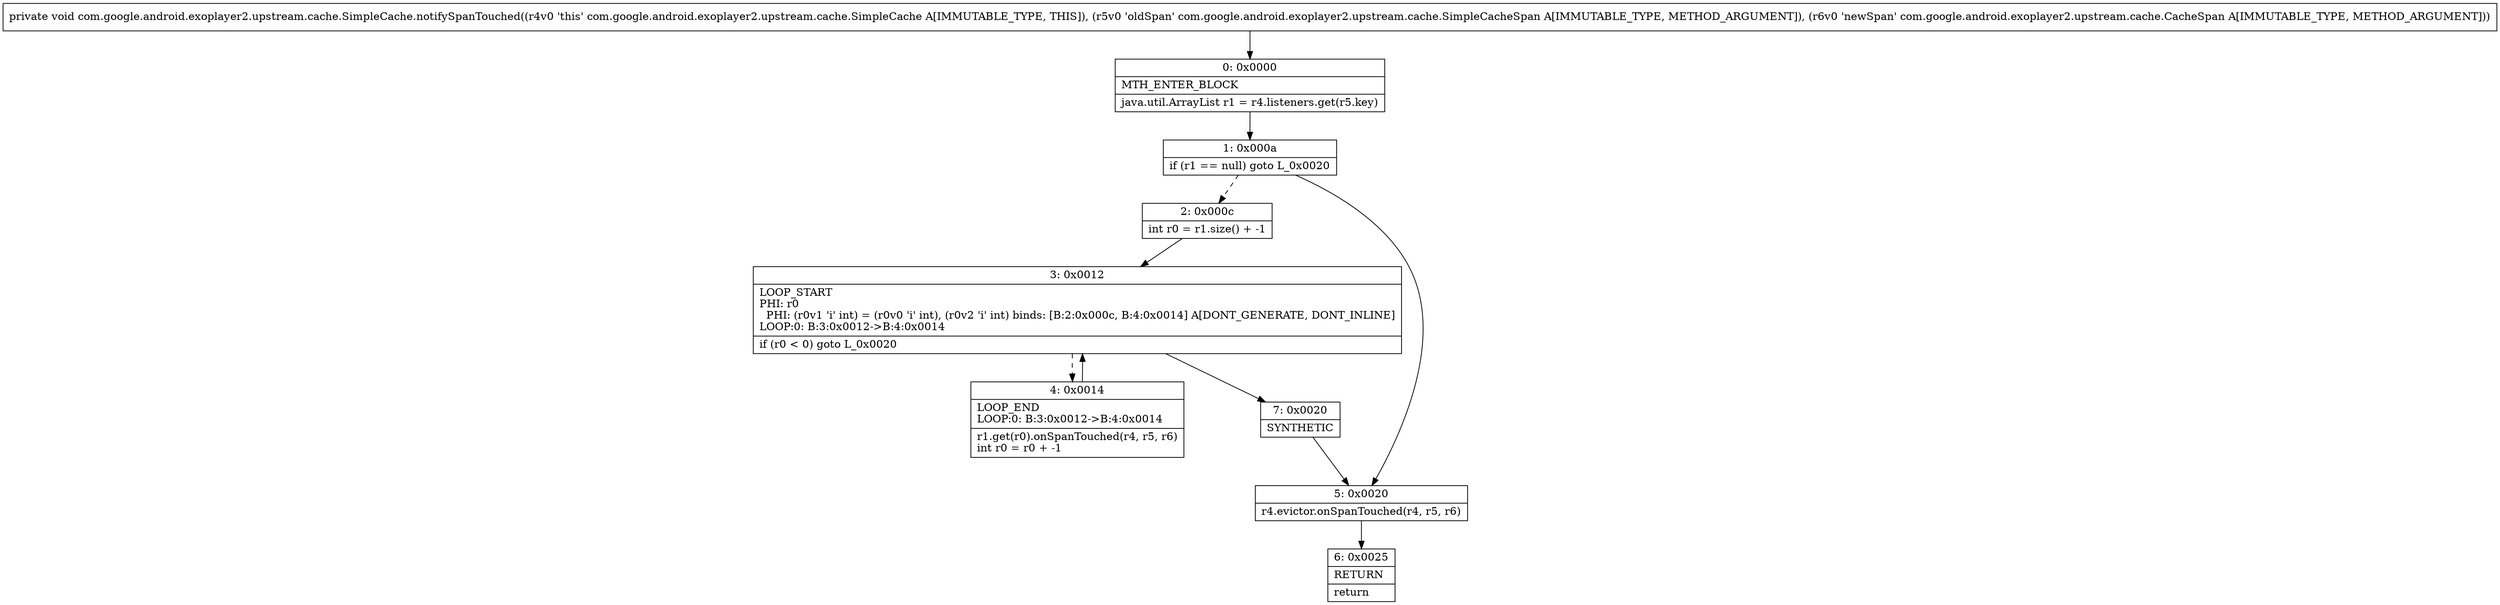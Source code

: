 digraph "CFG forcom.google.android.exoplayer2.upstream.cache.SimpleCache.notifySpanTouched(Lcom\/google\/android\/exoplayer2\/upstream\/cache\/SimpleCacheSpan;Lcom\/google\/android\/exoplayer2\/upstream\/cache\/CacheSpan;)V" {
Node_0 [shape=record,label="{0\:\ 0x0000|MTH_ENTER_BLOCK\l|java.util.ArrayList r1 = r4.listeners.get(r5.key)\l}"];
Node_1 [shape=record,label="{1\:\ 0x000a|if (r1 == null) goto L_0x0020\l}"];
Node_2 [shape=record,label="{2\:\ 0x000c|int r0 = r1.size() + \-1\l}"];
Node_3 [shape=record,label="{3\:\ 0x0012|LOOP_START\lPHI: r0 \l  PHI: (r0v1 'i' int) = (r0v0 'i' int), (r0v2 'i' int) binds: [B:2:0x000c, B:4:0x0014] A[DONT_GENERATE, DONT_INLINE]\lLOOP:0: B:3:0x0012\-\>B:4:0x0014\l|if (r0 \< 0) goto L_0x0020\l}"];
Node_4 [shape=record,label="{4\:\ 0x0014|LOOP_END\lLOOP:0: B:3:0x0012\-\>B:4:0x0014\l|r1.get(r0).onSpanTouched(r4, r5, r6)\lint r0 = r0 + \-1\l}"];
Node_5 [shape=record,label="{5\:\ 0x0020|r4.evictor.onSpanTouched(r4, r5, r6)\l}"];
Node_6 [shape=record,label="{6\:\ 0x0025|RETURN\l|return\l}"];
Node_7 [shape=record,label="{7\:\ 0x0020|SYNTHETIC\l}"];
MethodNode[shape=record,label="{private void com.google.android.exoplayer2.upstream.cache.SimpleCache.notifySpanTouched((r4v0 'this' com.google.android.exoplayer2.upstream.cache.SimpleCache A[IMMUTABLE_TYPE, THIS]), (r5v0 'oldSpan' com.google.android.exoplayer2.upstream.cache.SimpleCacheSpan A[IMMUTABLE_TYPE, METHOD_ARGUMENT]), (r6v0 'newSpan' com.google.android.exoplayer2.upstream.cache.CacheSpan A[IMMUTABLE_TYPE, METHOD_ARGUMENT])) }"];
MethodNode -> Node_0;
Node_0 -> Node_1;
Node_1 -> Node_2[style=dashed];
Node_1 -> Node_5;
Node_2 -> Node_3;
Node_3 -> Node_4[style=dashed];
Node_3 -> Node_7;
Node_4 -> Node_3;
Node_5 -> Node_6;
Node_7 -> Node_5;
}

